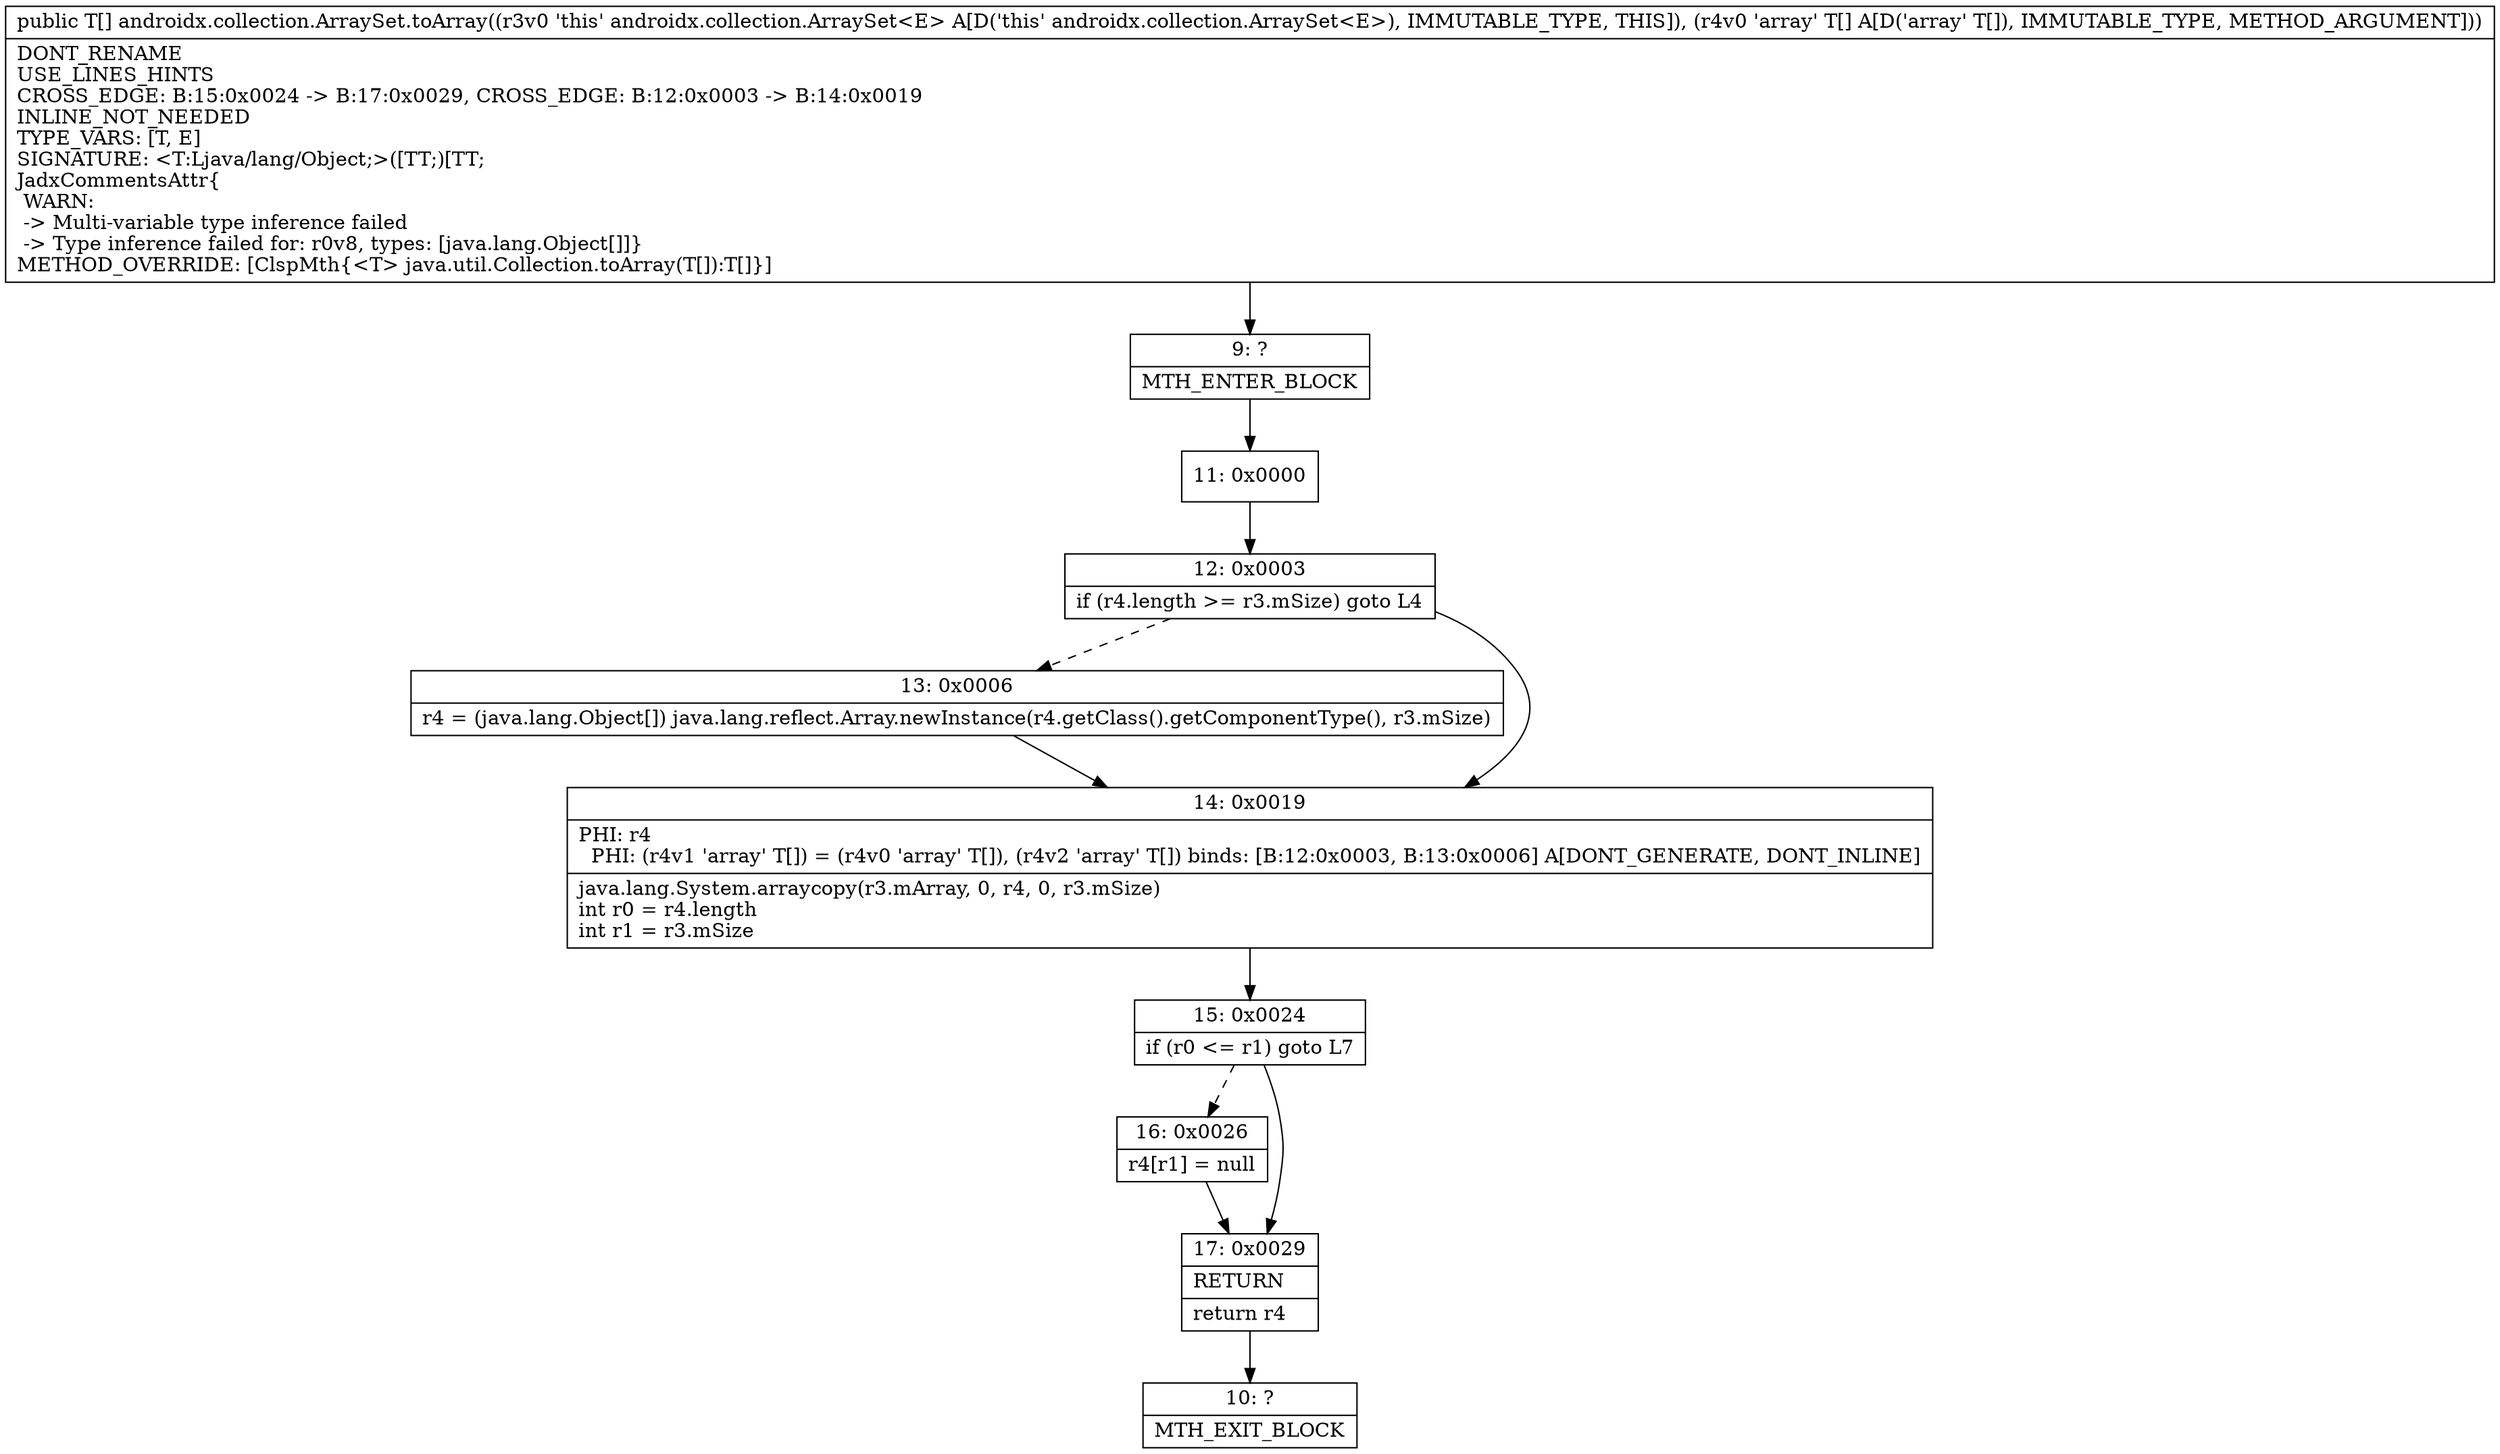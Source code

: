 digraph "CFG forandroidx.collection.ArraySet.toArray([Ljava\/lang\/Object;)[Ljava\/lang\/Object;" {
Node_9 [shape=record,label="{9\:\ ?|MTH_ENTER_BLOCK\l}"];
Node_11 [shape=record,label="{11\:\ 0x0000}"];
Node_12 [shape=record,label="{12\:\ 0x0003|if (r4.length \>= r3.mSize) goto L4\l}"];
Node_13 [shape=record,label="{13\:\ 0x0006|r4 = (java.lang.Object[]) java.lang.reflect.Array.newInstance(r4.getClass().getComponentType(), r3.mSize)\l}"];
Node_14 [shape=record,label="{14\:\ 0x0019|PHI: r4 \l  PHI: (r4v1 'array' T[]) = (r4v0 'array' T[]), (r4v2 'array' T[]) binds: [B:12:0x0003, B:13:0x0006] A[DONT_GENERATE, DONT_INLINE]\l|java.lang.System.arraycopy(r3.mArray, 0, r4, 0, r3.mSize)\lint r0 = r4.length\lint r1 = r3.mSize\l}"];
Node_15 [shape=record,label="{15\:\ 0x0024|if (r0 \<= r1) goto L7\l}"];
Node_16 [shape=record,label="{16\:\ 0x0026|r4[r1] = null\l}"];
Node_17 [shape=record,label="{17\:\ 0x0029|RETURN\l|return r4\l}"];
Node_10 [shape=record,label="{10\:\ ?|MTH_EXIT_BLOCK\l}"];
MethodNode[shape=record,label="{public T[] androidx.collection.ArraySet.toArray((r3v0 'this' androidx.collection.ArraySet\<E\> A[D('this' androidx.collection.ArraySet\<E\>), IMMUTABLE_TYPE, THIS]), (r4v0 'array' T[] A[D('array' T[]), IMMUTABLE_TYPE, METHOD_ARGUMENT]))  | DONT_RENAME\lUSE_LINES_HINTS\lCROSS_EDGE: B:15:0x0024 \-\> B:17:0x0029, CROSS_EDGE: B:12:0x0003 \-\> B:14:0x0019\lINLINE_NOT_NEEDED\lTYPE_VARS: [T, E]\lSIGNATURE: \<T:Ljava\/lang\/Object;\>([TT;)[TT;\lJadxCommentsAttr\{\l WARN: \l \-\> Multi\-variable type inference failed\l \-\> Type inference failed for: r0v8, types: [java.lang.Object[]]\}\lMETHOD_OVERRIDE: [ClspMth\{\<T\> java.util.Collection.toArray(T[]):T[]\}]\l}"];
MethodNode -> Node_9;Node_9 -> Node_11;
Node_11 -> Node_12;
Node_12 -> Node_13[style=dashed];
Node_12 -> Node_14;
Node_13 -> Node_14;
Node_14 -> Node_15;
Node_15 -> Node_16[style=dashed];
Node_15 -> Node_17;
Node_16 -> Node_17;
Node_17 -> Node_10;
}

